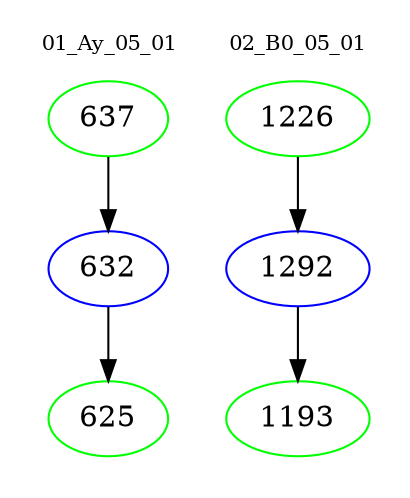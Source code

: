 digraph{
subgraph cluster_0 {
color = white
label = "01_Ay_05_01";
fontsize=10;
T0_637 [label="637", color="green"]
T0_637 -> T0_632 [color="black"]
T0_632 [label="632", color="blue"]
T0_632 -> T0_625 [color="black"]
T0_625 [label="625", color="green"]
}
subgraph cluster_1 {
color = white
label = "02_B0_05_01";
fontsize=10;
T1_1226 [label="1226", color="green"]
T1_1226 -> T1_1292 [color="black"]
T1_1292 [label="1292", color="blue"]
T1_1292 -> T1_1193 [color="black"]
T1_1193 [label="1193", color="green"]
}
}
